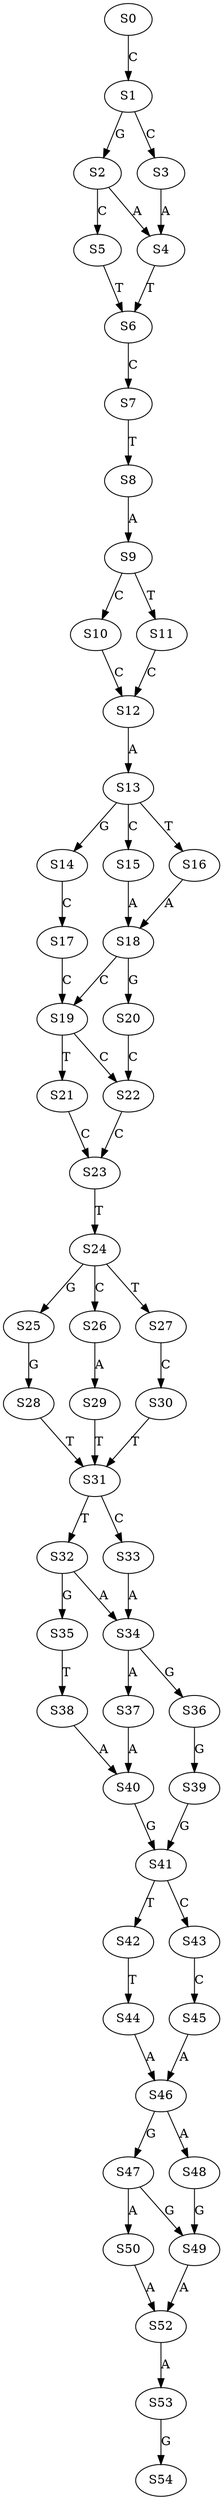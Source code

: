 strict digraph  {
	S0 -> S1 [ label = C ];
	S1 -> S2 [ label = G ];
	S1 -> S3 [ label = C ];
	S2 -> S4 [ label = A ];
	S2 -> S5 [ label = C ];
	S3 -> S4 [ label = A ];
	S4 -> S6 [ label = T ];
	S5 -> S6 [ label = T ];
	S6 -> S7 [ label = C ];
	S7 -> S8 [ label = T ];
	S8 -> S9 [ label = A ];
	S9 -> S10 [ label = C ];
	S9 -> S11 [ label = T ];
	S10 -> S12 [ label = C ];
	S11 -> S12 [ label = C ];
	S12 -> S13 [ label = A ];
	S13 -> S14 [ label = G ];
	S13 -> S15 [ label = C ];
	S13 -> S16 [ label = T ];
	S14 -> S17 [ label = C ];
	S15 -> S18 [ label = A ];
	S16 -> S18 [ label = A ];
	S17 -> S19 [ label = C ];
	S18 -> S20 [ label = G ];
	S18 -> S19 [ label = C ];
	S19 -> S21 [ label = T ];
	S19 -> S22 [ label = C ];
	S20 -> S22 [ label = C ];
	S21 -> S23 [ label = C ];
	S22 -> S23 [ label = C ];
	S23 -> S24 [ label = T ];
	S24 -> S25 [ label = G ];
	S24 -> S26 [ label = C ];
	S24 -> S27 [ label = T ];
	S25 -> S28 [ label = G ];
	S26 -> S29 [ label = A ];
	S27 -> S30 [ label = C ];
	S28 -> S31 [ label = T ];
	S29 -> S31 [ label = T ];
	S30 -> S31 [ label = T ];
	S31 -> S32 [ label = T ];
	S31 -> S33 [ label = C ];
	S32 -> S34 [ label = A ];
	S32 -> S35 [ label = G ];
	S33 -> S34 [ label = A ];
	S34 -> S36 [ label = G ];
	S34 -> S37 [ label = A ];
	S35 -> S38 [ label = T ];
	S36 -> S39 [ label = G ];
	S37 -> S40 [ label = A ];
	S38 -> S40 [ label = A ];
	S39 -> S41 [ label = G ];
	S40 -> S41 [ label = G ];
	S41 -> S42 [ label = T ];
	S41 -> S43 [ label = C ];
	S42 -> S44 [ label = T ];
	S43 -> S45 [ label = C ];
	S44 -> S46 [ label = A ];
	S45 -> S46 [ label = A ];
	S46 -> S47 [ label = G ];
	S46 -> S48 [ label = A ];
	S47 -> S49 [ label = G ];
	S47 -> S50 [ label = A ];
	S48 -> S49 [ label = G ];
	S49 -> S52 [ label = A ];
	S50 -> S52 [ label = A ];
	S52 -> S53 [ label = A ];
	S53 -> S54 [ label = G ];
}
